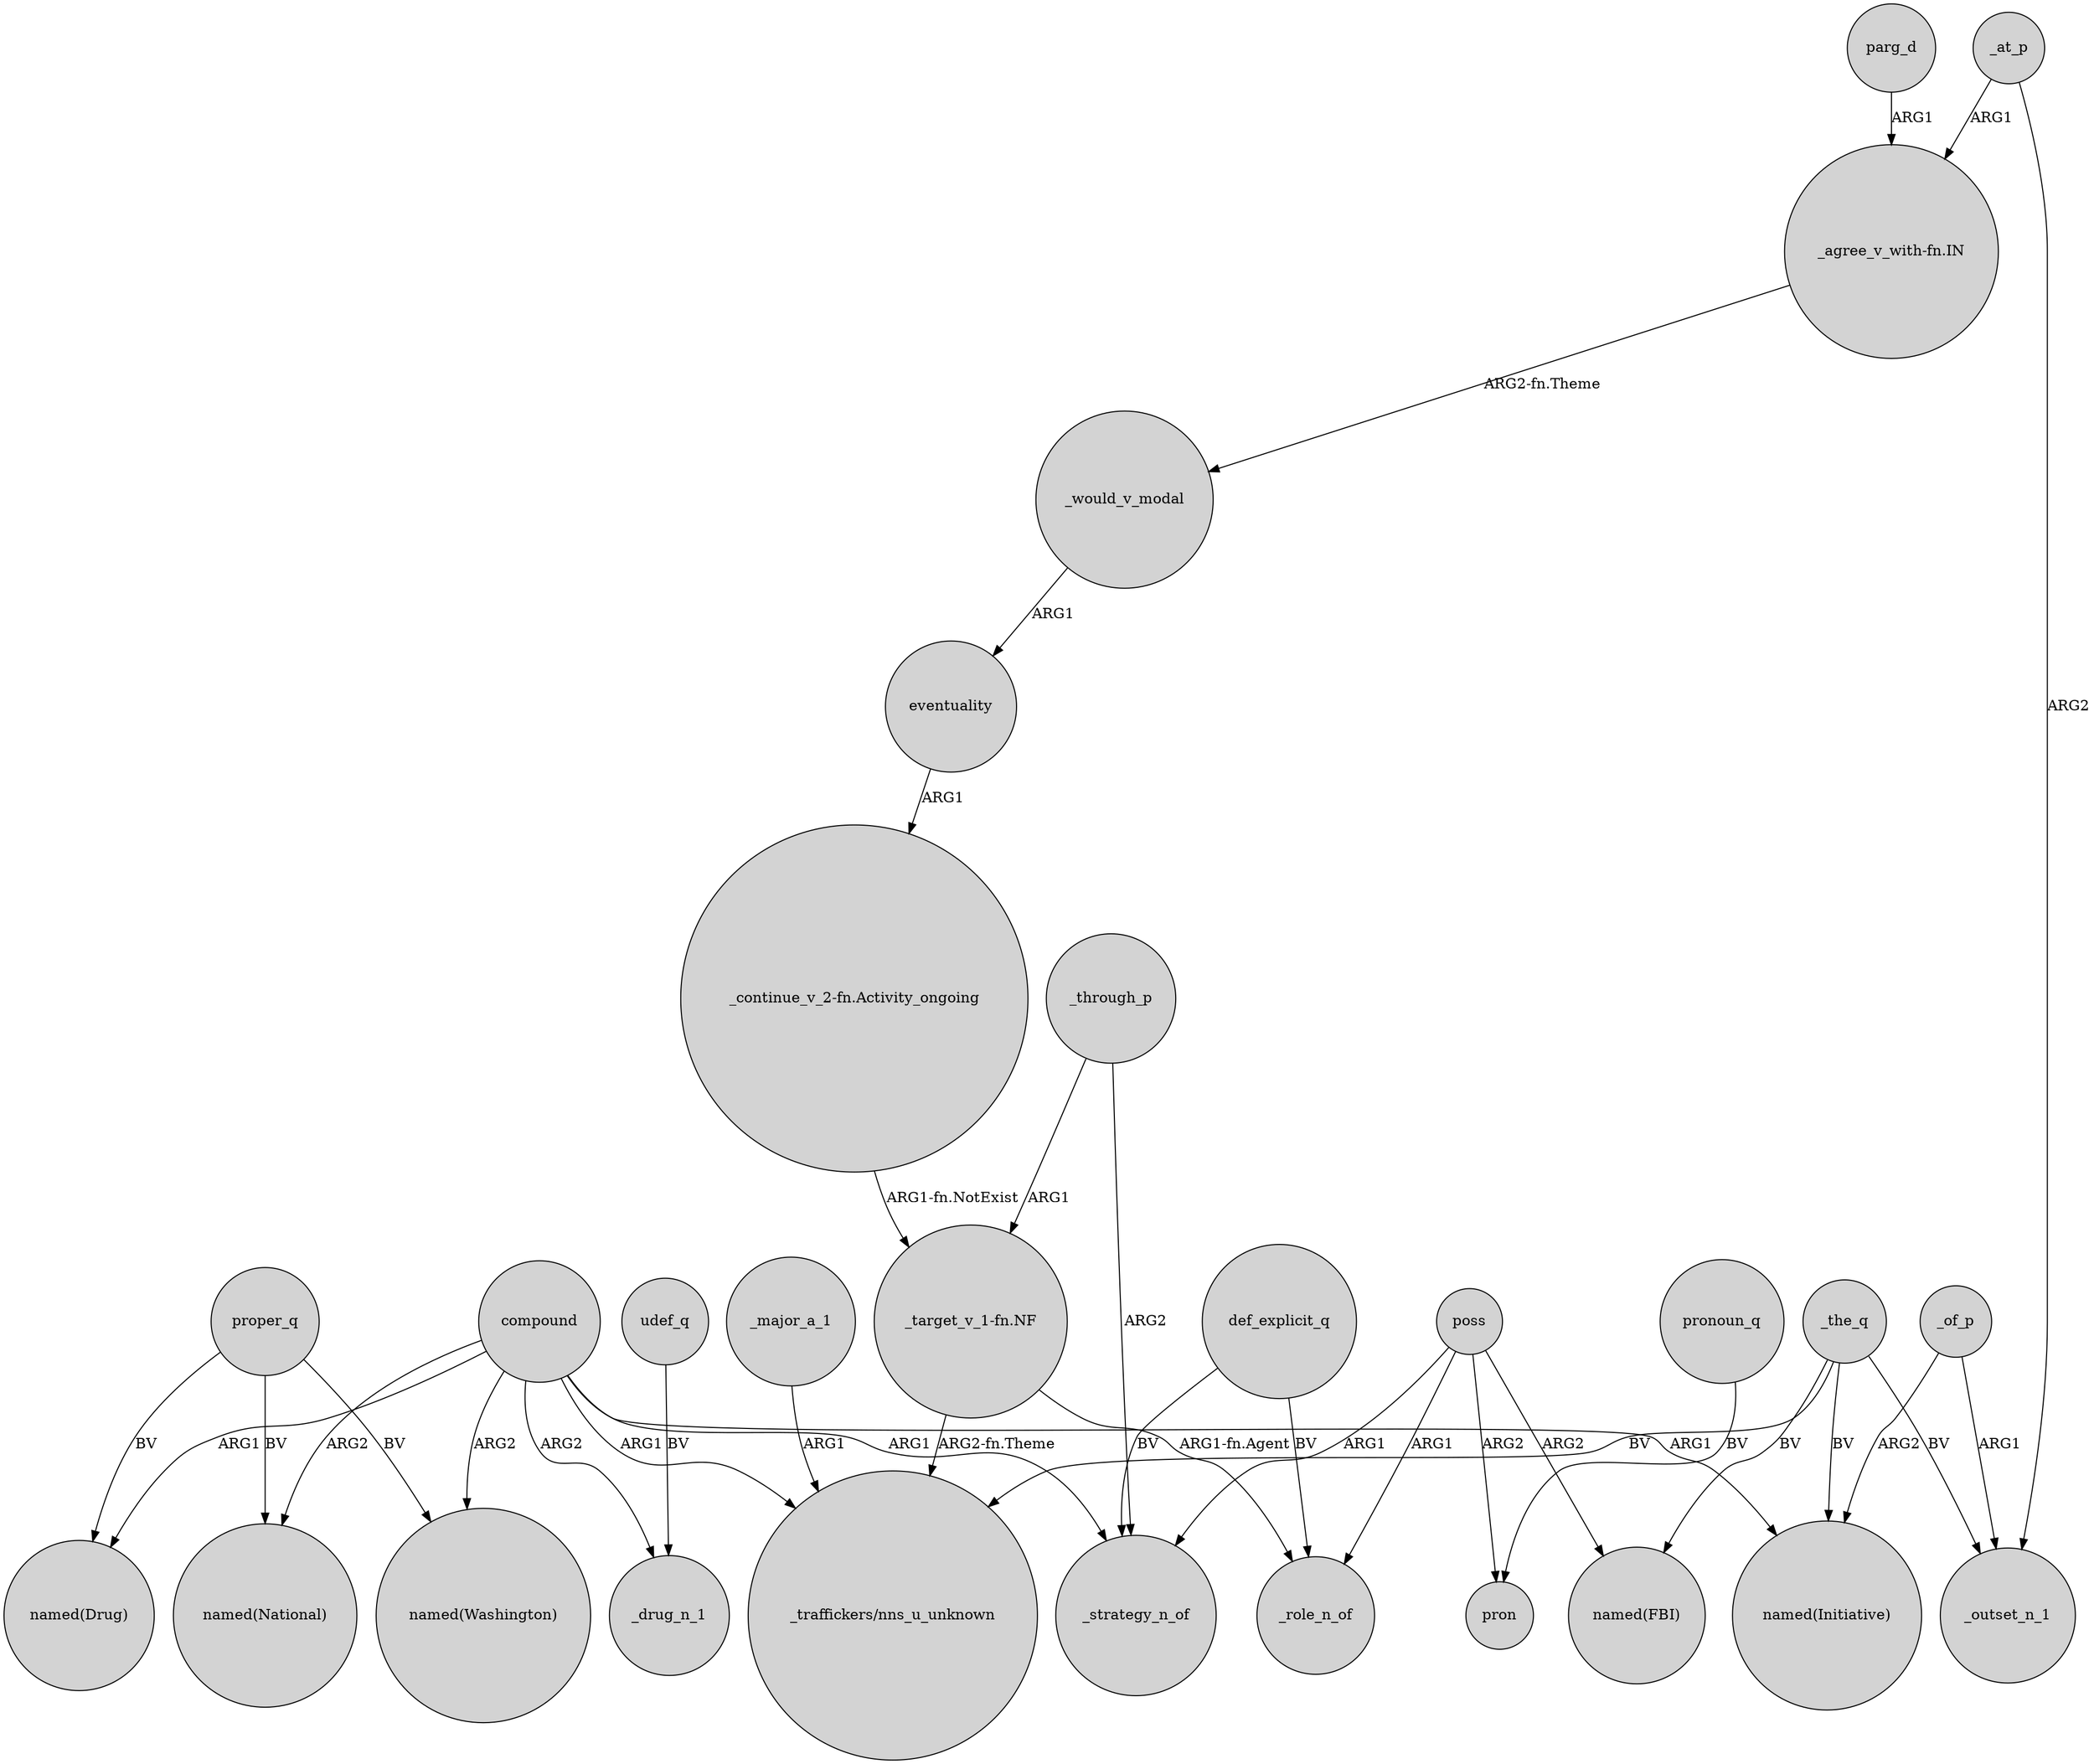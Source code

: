 digraph {
	node [shape=circle style=filled]
	_major_a_1 -> "_traffickers/nns_u_unknown" [label=ARG1]
	poss -> pron [label=ARG2]
	proper_q -> "named(Drug)" [label=BV]
	poss -> _strategy_n_of [label=ARG1]
	_of_p -> _outset_n_1 [label=ARG1]
	compound -> _strategy_n_of [label=ARG1]
	_at_p -> "_agree_v_with-fn.IN" [label=ARG1]
	_through_p -> "_target_v_1-fn.NF" [label=ARG1]
	_through_p -> _strategy_n_of [label=ARG2]
	poss -> "named(FBI)" [label=ARG2]
	"_continue_v_2-fn.Activity_ongoing" -> "_target_v_1-fn.NF" [label="ARG1-fn.NotExist"]
	parg_d -> "_agree_v_with-fn.IN" [label=ARG1]
	poss -> _role_n_of [label=ARG1]
	udef_q -> _drug_n_1 [label=BV]
	proper_q -> "named(Washington)" [label=BV]
	_the_q -> "named(FBI)" [label=BV]
	compound -> "named(National)" [label=ARG2]
	pronoun_q -> pron [label=BV]
	_at_p -> _outset_n_1 [label=ARG2]
	_the_q -> _outset_n_1 [label=BV]
	compound -> _drug_n_1 [label=ARG2]
	_of_p -> "named(Initiative)" [label=ARG2]
	eventuality -> "_continue_v_2-fn.Activity_ongoing" [label=ARG1]
	compound -> "named(Drug)" [label=ARG1]
	"_target_v_1-fn.NF" -> _role_n_of [label="ARG1-fn.Agent"]
	compound -> "named(Initiative)" [label=ARG1]
	def_explicit_q -> _role_n_of [label=BV]
	_the_q -> "named(Initiative)" [label=BV]
	_the_q -> "_traffickers/nns_u_unknown" [label=BV]
	"_target_v_1-fn.NF" -> "_traffickers/nns_u_unknown" [label="ARG2-fn.Theme"]
	compound -> "named(Washington)" [label=ARG2]
	def_explicit_q -> _strategy_n_of [label=BV]
	proper_q -> "named(National)" [label=BV]
	compound -> "_traffickers/nns_u_unknown" [label=ARG1]
	"_agree_v_with-fn.IN" -> _would_v_modal [label="ARG2-fn.Theme"]
	_would_v_modal -> eventuality [label=ARG1]
}
